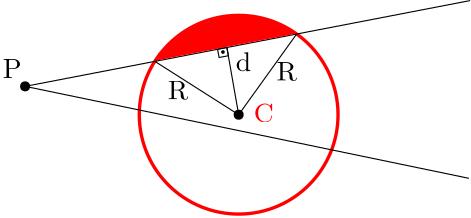 <?xml version="1.0"?>
<!DOCTYPE ipe SYSTEM "ipe.dtd">
<ipe version="70206" creator="Ipe 7.2.7">
<info created="D:20171012012053" modified="D:20171012111524"/>
<ipestyle name="basic">
<symbol name="arrow/arc(spx)">
<path stroke="sym-stroke" fill="sym-stroke" pen="sym-pen">
0 0 m
-1 0.333 l
-1 -0.333 l
h
</path>
</symbol>
<symbol name="arrow/farc(spx)">
<path stroke="sym-stroke" fill="white" pen="sym-pen">
0 0 m
-1 0.333 l
-1 -0.333 l
h
</path>
</symbol>
<symbol name="arrow/ptarc(spx)">
<path stroke="sym-stroke" fill="sym-stroke" pen="sym-pen">
0 0 m
-1 0.333 l
-0.8 0 l
-1 -0.333 l
h
</path>
</symbol>
<symbol name="arrow/fptarc(spx)">
<path stroke="sym-stroke" fill="white" pen="sym-pen">
0 0 m
-1 0.333 l
-0.8 0 l
-1 -0.333 l
h
</path>
</symbol>
<symbol name="mark/circle(sx)" transformations="translations">
<path fill="sym-stroke">
0.6 0 0 0.6 0 0 e
0.4 0 0 0.4 0 0 e
</path>
</symbol>
<symbol name="mark/disk(sx)" transformations="translations">
<path fill="sym-stroke">
0.6 0 0 0.6 0 0 e
</path>
</symbol>
<symbol name="mark/fdisk(sfx)" transformations="translations">
<group>
<path fill="sym-fill">
0.5 0 0 0.5 0 0 e
</path>
<path fill="sym-stroke" fillrule="eofill">
0.6 0 0 0.6 0 0 e
0.4 0 0 0.4 0 0 e
</path>
</group>
</symbol>
<symbol name="mark/box(sx)" transformations="translations">
<path fill="sym-stroke" fillrule="eofill">
-0.6 -0.6 m
0.6 -0.6 l
0.6 0.6 l
-0.6 0.6 l
h
-0.4 -0.4 m
0.4 -0.4 l
0.4 0.4 l
-0.4 0.4 l
h
</path>
</symbol>
<symbol name="mark/square(sx)" transformations="translations">
<path fill="sym-stroke">
-0.6 -0.6 m
0.6 -0.6 l
0.6 0.6 l
-0.6 0.6 l
h
</path>
</symbol>
<symbol name="mark/fsquare(sfx)" transformations="translations">
<group>
<path fill="sym-fill">
-0.5 -0.5 m
0.5 -0.5 l
0.5 0.5 l
-0.5 0.5 l
h
</path>
<path fill="sym-stroke" fillrule="eofill">
-0.6 -0.6 m
0.6 -0.6 l
0.6 0.6 l
-0.6 0.6 l
h
-0.4 -0.4 m
0.4 -0.4 l
0.4 0.4 l
-0.4 0.4 l
h
</path>
</group>
</symbol>
<symbol name="mark/cross(sx)" transformations="translations">
<group>
<path fill="sym-stroke">
-0.43 -0.57 m
0.57 0.43 l
0.43 0.57 l
-0.57 -0.43 l
h
</path>
<path fill="sym-stroke">
-0.43 0.57 m
0.57 -0.43 l
0.43 -0.57 l
-0.57 0.43 l
h
</path>
</group>
</symbol>
<symbol name="arrow/fnormal(spx)">
<path stroke="sym-stroke" fill="white" pen="sym-pen">
0 0 m
-1 0.333 l
-1 -0.333 l
h
</path>
</symbol>
<symbol name="arrow/pointed(spx)">
<path stroke="sym-stroke" fill="sym-stroke" pen="sym-pen">
0 0 m
-1 0.333 l
-0.8 0 l
-1 -0.333 l
h
</path>
</symbol>
<symbol name="arrow/fpointed(spx)">
<path stroke="sym-stroke" fill="white" pen="sym-pen">
0 0 m
-1 0.333 l
-0.8 0 l
-1 -0.333 l
h
</path>
</symbol>
<symbol name="arrow/linear(spx)">
<path stroke="sym-stroke" pen="sym-pen">
-1 0.333 m
0 0 l
-1 -0.333 l
</path>
</symbol>
<symbol name="arrow/fdouble(spx)">
<path stroke="sym-stroke" fill="white" pen="sym-pen">
0 0 m
-1 0.333 l
-1 -0.333 l
h
-1 0 m
-2 0.333 l
-2 -0.333 l
h
</path>
</symbol>
<symbol name="arrow/double(spx)">
<path stroke="sym-stroke" fill="sym-stroke" pen="sym-pen">
0 0 m
-1 0.333 l
-1 -0.333 l
h
-1 0 m
-2 0.333 l
-2 -0.333 l
h
</path>
</symbol>
<pen name="heavier" value="0.8"/>
<pen name="fat" value="1.2"/>
<pen name="ultrafat" value="2"/>
<symbolsize name="large" value="5"/>
<symbolsize name="small" value="2"/>
<symbolsize name="tiny" value="1.1"/>
<arrowsize name="large" value="10"/>
<arrowsize name="small" value="5"/>
<arrowsize name="tiny" value="3"/>
<color name="red" value="1 0 0"/>
<color name="green" value="0 1 0"/>
<color name="blue" value="0 0 1"/>
<color name="yellow" value="1 1 0"/>
<color name="orange" value="1 0.647 0"/>
<color name="gold" value="1 0.843 0"/>
<color name="purple" value="0.627 0.125 0.941"/>
<color name="gray" value="0.745"/>
<color name="brown" value="0.647 0.165 0.165"/>
<color name="navy" value="0 0 0.502"/>
<color name="pink" value="1 0.753 0.796"/>
<color name="seagreen" value="0.18 0.545 0.341"/>
<color name="turquoise" value="0.251 0.878 0.816"/>
<color name="violet" value="0.933 0.51 0.933"/>
<color name="darkblue" value="0 0 0.545"/>
<color name="darkcyan" value="0 0.545 0.545"/>
<color name="darkgray" value="0.663"/>
<color name="darkgreen" value="0 0.392 0"/>
<color name="darkmagenta" value="0.545 0 0.545"/>
<color name="darkorange" value="1 0.549 0"/>
<color name="darkred" value="0.545 0 0"/>
<color name="lightblue" value="0.678 0.847 0.902"/>
<color name="lightcyan" value="0.878 1 1"/>
<color name="lightgray" value="0.827"/>
<color name="lightgreen" value="0.565 0.933 0.565"/>
<color name="lightyellow" value="1 1 0.878"/>
<dashstyle name="dashed" value="[4] 0"/>
<dashstyle name="dotted" value="[1 3] 0"/>
<dashstyle name="dash dotted" value="[4 2 1 2] 0"/>
<dashstyle name="dash dot dotted" value="[4 2 1 2 1 2] 0"/>
<textsize name="large" value="\large"/>
<textsize name="Large" value="\Large"/>
<textsize name="LARGE" value="\LARGE"/>
<textsize name="huge" value="\huge"/>
<textsize name="Huge" value="\Huge"/>
<textsize name="small" value="\small"/>
<textsize name="footnote" value="\footnotesize"/>
<textsize name="tiny" value="\tiny"/>
<textstyle name="center" begin="\begin{center}" end="\end{center}"/>
<textstyle name="itemize" begin="\begin{itemize}" end="\end{itemize}"/>
<textstyle name="item" begin="\begin{itemize}\item{}" end="\end{itemize}"/>
<gridsize name="4 pts" value="4"/>
<gridsize name="8 pts (~3 mm)" value="8"/>
<gridsize name="16 pts (~6 mm)" value="16"/>
<gridsize name="32 pts (~12 mm)" value="32"/>
<gridsize name="10 pts (~3.5 mm)" value="10"/>
<gridsize name="20 pts (~7 mm)" value="20"/>
<gridsize name="14 pts (~5 mm)" value="14"/>
<gridsize name="28 pts (~10 mm)" value="28"/>
<gridsize name="56 pts (~20 mm)" value="56"/>
<anglesize name="90 deg" value="90"/>
<anglesize name="60 deg" value="60"/>
<anglesize name="45 deg" value="45"/>
<anglesize name="30 deg" value="30"/>
<anglesize name="22.5 deg" value="22.5"/>
<opacity name="10%" value="0.1"/>
<opacity name="30%" value="0.3"/>
<opacity name="50%" value="0.5"/>
<opacity name="75%" value="0.75"/>
<tiling name="falling" angle="-60" step="4" width="1"/>
<tiling name="rising" angle="30" step="4" width="1"/>
</ipestyle>
<page>
<layer name="alpha"/>
<view layers="alpha" active="alpha"/>
<path layer="alpha" matrix="0.00841328 -0.999965 0.999965 0.00841328 -557.877 833.231" stroke="red" pen="fat">
35.7771 0 0 35.7771 208 752 e
</path>
<use matrix="0.826027 -0.56363 0.56363 0.826027 -425.516 184.668" name="mark/disk(sx)" pos="261.378 719.367" size="normal"/>
<text matrix="1 0 0 1 -29.8216 -45.9569" transformations="translations" pos="140.752 690.751" stroke="black" type="label" width="6.78" height="6.808" depth="0" valign="baseline">P</text>
<text matrix="0.826027 -0.56363 0.56363 0.826027 -425.516 184.668" transformations="translations" pos="267.41 720.141" stroke="red" type="label" width="7.195" height="6.808" depth="0" valign="baseline">C</text>
<path matrix="-0.00692321 -0.999976 0.999976 -0.00692321 -518.361 1030.19" stroke="black" fill="black">
384 640 m
416 800 l
416 800 l
</path>
<path matrix="-0.00692321 -0.999976 0.999976 -0.00692321 -518.361 1030.19" stroke="black" fill="black">
384 640 m
352 800 l
</path>
<use matrix="1 0 0 1 -73.156 -42.6952" name="mark/disk(sx)" pos="192.121 684.463" size="normal" stroke="black"/>
<path stroke="black">
195.847 631.565 m
216.726 660.618 l
216.726 660.618 l
</path>
<path stroke="black">
195.847 631.565 m
165.662 650.772 l
</path>
<path stroke="red" pen="0.8" cap="1" join="1">
168.482 653.551 m
168.482 653.551 l
</path>
<path stroke="red" cap="1" join="1">
168.686 653.449 m
168.686 653.398 l
168.686 653.5 l
168.788 653.653 l
168.839 653.704 l
168.94 653.754 l
168.991 653.754 l
169.042 653.805 l
168.94 653.805 l
168.839 653.704 l
168.432 653.449 l
167.821 652.991 l
167.516 652.686 l
167.465 652.686 l
167.465 652.635 l
167.414 652.635 l
167.414 652.533 l
167.312 652.533 l
167.312 652.483 l
167.465 652.483 l
167.923 652.686 l
168.228 652.788 l
168.686 653.042 l
169.195 653.398 l
170.416 654.416 l
171.128 654.874 l
171.891 655.433 l
172.705 655.891 l
173.519 656.4 l
174.333 656.807 l
175.045 657.214 l
175.757 657.468 l
176.368 657.722 l
177.232 658.129 l
177.385 658.231 l
177.538 658.231 l
177.182 658.129 l
175.401 657.315 l
174.333 656.756 l
171.942 655.281 l
170.975 654.772 l
170.314 654.517 l
169.652 654.161 l
169.602 654.161 l
169.856 654.365 l
170.67 654.924 l
173.366 656.959 l
174.689 658.028 l
175.554 658.689 l
176.011 658.943 l
176.113 659.045 l
176.011 659.045 l
175.655 658.842 l
174.943 658.333 l
174.129 657.875 l
173.417 657.417 l
172.908 657.163 l
172.603 656.959 l
172.501 656.959 l
173.061 657.468 l
174.333 658.384 l
175.859 659.299 l
177.08 659.961 l
177.741 660.164 l
178.097 660.317 l
178.148 660.317 l
178.097 660.215 l
177.487 659.757 l
175.503 658.486 l
174.485 657.672 l
173.62 657.214 l
173.214 656.858 l
172.959 656.705 l
174.791 658.384 l
177.639 660.571 l
178.555 661.233 l
178.962 661.589 l
179.216 661.64 l
179.115 661.64 l
178.708 661.283 l
177.334 660.266 l
176.215 659.503 l
175.859 659.299 l
175.706 659.249 l
175.757 659.249 l
176.825 659.808 l
177.741 660.215 l
178.759 660.622 l
178.911 660.622 l
178.809 660.47 l
178.352 660.012 l
177.741 659.452 l
176.927 658.638 l
176.062 657.468 l
175.757 657.163 l
175.757 657.112 l
175.808 657.112 l
176.215 657.315 l
177.232 657.875 l
178.606 658.74 l
178.962 658.994 l
179.623 659.605 l
180.03 659.91 l
180.132 660.012 l
179.979 659.961 l
179.369 659.452 l
176.622 657.01 l
176.011 656.552 l
175.655 656.196 l
175.503 656.145 l
175.706 656.349 l
176.622 657.061 l
177.843 658.18 l
179.267 659.249 l
180.437 660.164 l
181.302 660.775 l
181.658 660.978 l
181.709 660.978 l
181.455 660.775 l
180.743 660.317 l
180.03 659.757 l
179.216 659.299 l
178.606 658.892 l
178.25 658.587 l
177.995 658.486 l
177.945 658.486 l
178.046 658.638 l
178.504 659.147 l
179.573 660.012 l
179.878 660.368 l
180.183 660.571 l
</path>
<path stroke="red" fill="black" cap="1" join="1">
185.525 658.638 m
185.626 658.74 l
185.779 658.994 l
186.339 659.554 l
187.051 660.215 l
188.068 660.978 l
189.035 661.589 l
190.001 662.097 l
192.24 663.115 l
192.341 663.115 l
191.934 663.115 l
191.375 662.962 l
190.51 662.657 l
188.373 661.538 l
187.559 661.182 l
186.898 660.775 l
186.44 660.52 l
186.084 660.368 l
185.932 660.266 l
186.491 660.775 l
186.949 661.131 l
187.203 661.385 l
187.407 661.487 l
187.356 661.487 l
187.102 661.283 l
185.83 660.419 l
185.118 660.063 l
184.304 659.554 l
184.151 659.554 l
184.151 659.706 l
184.711 660.622 l
185.626 661.792 l
187.051 663.318 l
187.509 663.929 l
187.407 663.827 l
187 663.522 l
186.644 663.318 l
186.186 663.013 l
185.779 662.81 l
</path>
<path stroke="red" fill="black" pen="ultrafat" cap="1" join="1">
177.792 659.096 m
177.792 659.045 l
178.504 659.045 l
180.336 659.198 l
181.099 659.198 l
181.862 659.299 l
182.574 659.503 l
183.286 659.605 l
183.897 659.757 l
184.405 660.012 l
184.914 660.215 l
185.423 660.368 l
185.677 660.52 l
186.033 660.673 l
186.033 660.826 l
185.982 660.927 l
185.779 661.029 l
184.914 661.029 l
184.456 660.927 l
183.948 660.622 l
183.337 660.317 l
182.32 659.91 l
181.506 659.503 l
181.353 659.452 l
181.251 659.452 l
181.15 659.401 l
182.167 660.317 l
182.879 660.775 l
183.388 661.233 l
184.354 661.894 l
184.354 661.945 l
184.253 661.945 l
183.032 661.589 l
181.404 660.927 l
180.488 660.52 l
179.623 660.012 l
179.064 659.757 l
178.555 659.401 l
178.097 659.147 l
177.538 658.791 l
177.589 658.791 l
177.792 658.994 l
178.962 659.859 l
179.979 660.52 l
182.37 661.64 l
183.439 662.047 l
185.881 662.81 l
186.186 662.911 l
186.237 662.962 l
186.339 662.962 l
185.321 662.962 l
184.761 662.81 l
184.151 662.708 l
183.591 662.555 l
182.93 662.301 l
182.269 661.996 l
181.099 661.538 l
180.59 661.385 l
178.809 660.571 l
178.504 660.419 l
178.199 660.113 l
176.317 658.892 l
175.655 658.282 l
175.198 657.773 l
175.096 657.773 l
175.198 658.028 l
175.452 658.435 l
175.961 659.147 l
176.978 660.368 l
178.453 661.64 l
178.86 661.894 l
179.166 662.148 l
179.216 662.148 l
179.318 662.25 l
179.369 662.25 l
179.369 662.301 l
179.42 662.301 l
179.573 662.403 l
179.674 662.403 l
180.03 662.555 l
180.437 662.555 l
180.641 662.657 l
180.793 662.657 l
180.844 662.708 l
180.946 662.708 l
180.946 662.759 l
181.2 662.759 l
181.2 662.81 l
181.251 662.861 l
181.404 662.861 l
181.455 662.962 l
181.658 663.064 l
181.709 663.115 l
181.811 663.115 l
181.862 663.166 l
181.913 663.166 l
182.014 663.217 l
182.116 663.217 l
182.167 663.267 l
182.37 663.267 l
182.421 663.318 l
182.472 663.318 l
182.167 663.318 l
181.913 663.267 l
181.251 663.013 l
180.59 662.657 l
179.929 662.25 l
179.471 662.047 l
179.369 661.945 l
178.708 661.538 l
178.606 661.436 l
178.453 661.385 l
178.402 661.334 l
178.046 661.131 l
177.995 661.029 l
177.639 660.826 l
177.487 660.775 l
177.182 660.571 l
177.08 660.571 l
176.876 660.47 l
176.673 660.419 l
176.622 660.317 l
176.469 660.266 l
176.266 660.113 l
176.113 659.961 l
175.91 659.91 l
175.808 659.808 l
175.655 659.757 l
175.503 659.656 l
175.299 659.452 l
175.147 659.35 l
175.045 659.249 l
174.943 659.198 l
174.791 659.045 l
174.689 658.994 l
174.638 658.892 l
174.485 658.74 l
174.231 658.587 l
174.231 658.536 l
174.18 658.536 l
174.18 658.435 l
174.129 658.435 l
174.078 658.384 l
174.027 658.282 l
174.027 658.231 l
173.926 658.18 l
173.875 658.079 l
173.773 658.028 l
173.722 657.926 l
173.57 657.773 l
173.519 657.672 l
173.468 657.672 l
173.366 657.57 l
173.315 657.468 l
173.264 657.468 l
173.01 657.214 l
172.908 657.163 l
172.857 657.061 l
172.654 656.959 l
172.603 656.908 l
172.501 656.908 l
172.45 656.807 l
172.4 656.807 l
172.4 656.756 l
172.349 656.705 l
172.298 656.705 l
172.298 656.654 l
172.247 656.603 l
172.247 656.552 l
172.196 656.552 l
171.636 656.196 l
171.433 655.993 l
171.382 655.84 l
171.128 655.535 l
171.077 655.535 l
170.721 655.179 l
170.619 655.179 l
170.568 655.077 l
170.517 655.077 l
170.416 654.975 l
170.314 654.924 l
169.907 654.568 l
169.754 654.517 l
169.093 653.856 l
169.042 653.754 l
168.94 653.754 l
168.839 653.602 l
168.839 653.551 l
168.788 653.5 l
168.686 653.5 l
168.686 653.398 l
168.635 653.398 l
168.584 653.347 l
168.533 653.347 l
168.482 653.246 l
168.432 653.246 l
168.33 653.195 l
168.279 653.144 l
168.177 653.144 l
168.126 653.093 l
168.025 653.093 l
168.025 653.042 l
167.974 653.042 l
167.974 652.991 l
167.872 652.991 l
167.872 652.89 l
167.821 652.89 l
167.923 652.89 l
168.635 653.093 l
168.889 653.144 l
169.042 653.144 l
169.296 653.246 l
169.347 653.297 l
169.551 653.347 l
169.602 653.398 l
169.703 653.398 l
169.856 653.5 l
169.958 653.5 l
170.059 653.551 l
170.212 653.551 l
170.873 653.754 l
170.975 653.856 l
171.382 654.009 l
171.84 654.212 l
172.094 654.365 l
172.349 654.467 l
172.756 654.772 l
173.01 654.924 l
173.417 655.281 l
173.671 655.433 l
173.926 655.535 l
174.384 655.789 l
174.638 655.891 l
175.503 656.196 l
175.604 656.196 l
175.757 656.247 l
175.859 656.349 l
176.113 656.502 l
176.113 656.552 l
176.164 656.552 l
176.113 656.502 l
175.808 656.349 l
175.045 655.789 l
174.841 655.688 l
174.434 655.281 l
174.282 655.179 l
174.027 654.924 l
173.875 654.924 l
173.62 654.772 l
173.417 654.772 l
173.417 654.924 l
173.468 655.179 l
173.671 655.637 l
173.926 656.095 l
174.231 656.502 l
174.791 657.468 l
174.943 657.621 l
174.994 657.621 l
174.892 657.366 l
174.587 656.959 l
174.384 656.807 l
174.231 656.552 l
174.18 656.349 l
174.078 656.247 l
174.078 656.196 l
174.027 656.145 l
173.977 656.145 l
174.333 656.502 l
174.841 656.908 l
175.401 657.315 l
176.062 657.621 l
176.724 657.977 l
177.589 658.282 l
179.216 658.486 l
180.437 658.74 l
181.048 658.74 l
181.048 658.689 l
180.946 658.536 l
180.539 658.129 l
180.03 657.672 l
179.471 657.214 l
178.962 656.756 l
178.199 656.247 l
178.046 656.095 l
177.995 656.095 l
178.25 656.349 l
179.573 657.366 l
181.811 658.282 l
182.116 658.384 l
182.218 658.384 l
182.167 658.384 l
181.913 658.18 l
178.606 657.01 l
176.368 656.145 l
175.808 655.942 l
175.147 655.789 l
175.147 655.891 l
176.011 656.705 l
176.673 657.061 l
178.046 657.621 l
178.453 657.722 l
178.555 657.722 l
177.894 657.315 l
177.182 657.112 l
176.418 656.756 l
175.198 656.451 l
175.604 656.552 l
176.571 657.01 l
178.148 657.672 l
180.03 658.282 l
181.913 659.045 l
183.642 659.706 l
185.067 660.113 l
185.881 660.317 l
186.44 660.368 l
186.847 660.368 l
186.847 660.317 l
186.695 660.113 l
186.186 659.656 l
184.405 658.536 l
182.523 657.519 l
181.964 657.265 l
180.946 656.959 l
180.03 656.502 l
179.979 656.451 l
179.929 656.451 l
180.03 656.451 l
181.048 656.908 l
182.065 657.315 l
183.541 657.824 l
185.372 658.384 l
187.051 658.74 l
188.831 658.994 l
190.307 659.249 l
192.138 659.656 l
192.647 659.808 l
193.003 659.859 l
193.155 659.91 l
193.359 659.91 l
193.359 659.961 l
193.257 659.91 l
192.799 659.808 l
192.087 659.554 l
189.95 658.994 l
187.916 658.18 l
186.898 657.875 l
186.186 657.621 l
185.728 657.519 l
185.219 657.366 l
185.118 657.366 l
185.118 657.417 l
185.27 657.519 l
185.83 657.824 l
186.644 658.079 l
187.763 658.486 l
189.289 658.791 l
190.815 659.045 l
192.443 659.299 l
194.987 659.605 l
195.801 659.757 l
197.022 659.757 l
197.479 659.808 l
197.836 659.808 l
197.988 659.859 l
198.192 659.859 l
199.057 660.164 l
199.667 660.419 l
200.481 660.673 l
201.956 661.029 l
203.177 661.233 l
204.245 661.487 l
205.11 661.64 l
205.416 661.741 l
205.873 661.741 l
206.077 661.792 l
206.586 661.792 l
206.84 661.843 l
207.145 661.843 l
207.298 661.894 l
208.366 661.894 l
208.366 661.996 l
208.671 661.996 l
208.773 662.047 l
208.926 662.047 l
209.027 662.148 l
209.18 662.148 l
209.18 662.199 l
209.231 662.199 l
209.282 662.301 l
209.485 662.403 l
209.587 662.555 l
209.638 662.555 l
209.689 662.606 l
209.689 662.657 l
209.74 662.657 l
209.74 662.911 l
209.689 662.962 l
209.689 663.013 l
209.638 663.064 l
209.485 663.064 l
209.333 663.166 l
208.977 663.217 l
208.875 663.267 l
208.01 663.267 l
207.908 663.318 l
207.603 663.318 l
207.298 663.42 l
206.993 663.42 l
206.84 663.471 l
206.433 663.471 l
206.179 663.573 l
205.924 663.573 l
205.772 663.674 l
205.212 663.674 l
205.721 663.827 l
206.026 663.827 l
206.331 663.878 l
206.738 663.878 l
206.942 663.98 l
207.145 663.98 l
207.247 664.031 l
208.264 664.031 l
208.264 664.081 l
208.315 664.132 l
208.366 664.183 l
208.417 664.183 l
208.417 664.387 l
208.366 664.387 l
208.366 664.438 l
208.315 664.488 l
208.213 664.488 l
208.213 664.539 l
208.163 664.59 l
208.163 664.641 l
208.061 664.641 l
208.01 664.692 l
207.857 664.692 l
207.857 664.743 l
207.501 664.743 l
207.45 664.794 l
207.247 664.794 l
207.196 664.845 l
206.84 664.845 l
206.687 664.895 l
206.636 664.946 l
206.433 664.946 l
206.331 664.997 l
205.11 664.997 l
205.11 665.048 l
205.059 665.048 l
204.958 665.099 l
204.347 665.099 l
203.838 665.201 l
203.381 665.201 l
203.177 665.251 l
203.025 665.251 l
202.821 665.302 l
202.719 665.353 l
202.363 665.353 l
202.312 665.404 l
202.211 665.404 l
202.109 665.455 l
202.007 665.455 l
201.854 665.506 l
201.651 665.506 l
201.6 665.557 l
201.448 665.557 l
201.448 665.608 l
200.99 665.608 l
200.837 665.658 l
200.684 665.658 l
200.43 665.709 l
200.074 665.709 l
199.565 665.811 l
199.158 665.811 l
199.057 665.862 l
198.904 665.862 l
198.853 665.913 l
198.548 665.913 l
198.446 665.964 l
197.327 665.964 l
197.276 665.913 l
197.174 665.913 l
196.208 666.065 l
196.004 666.065 l
195.597 666.167 l
195.445 666.167 l
195.343 666.218 l
195.038 666.218 l
194.987 666.269 l
194.173 666.269 l
194.122 666.218 l
193.969 666.218 l
193.868 666.167 l
193.766 666.167 l
193.613 666.116 l
193.461 666.116 l
193.257 666.015 l
193.104 666.015 l
192.952 665.913 l
192.698 665.811 l
191.222 665.811 l
191.019 665.913 l
190.256 665.913 l
190.205 665.862 l
190.052 665.862 l
189.9 665.76 l
189.645 665.658 l
189.543 665.557 l
189.136 665.353 l
188.933 665.353 l
188.831 665.302 l
188.679 665.302 l
188.526 665.251 l
188.17 665.251 l
188.068 665.201 l
187.916 665.201 l
187.865 665.15 l
187.661 665.15 l
187.509 665.048 l
187.305 665.048 l
187.203 664.946 l
187.152 664.946 l
186.949 664.845 l
186.898 664.845 l
186.695 664.743 l
186.491 664.692 l
186.237 664.539 l
186.135 664.539 l
185.728 664.336 l
185.626 664.336 l
185.423 664.234 l
185.372 664.234 l
185.27 664.183 l
185.168 664.183 l
185.016 664.081 l
184.863 664.081 l
184.761 663.98 l
184.66 663.929 l
184.354 663.929 l
184.253 663.878 l
184.151 663.878 l
184.1 663.827 l
183.541 663.827 l
183.49 663.776 l
183.388 663.776 l
183.337 663.725 l
183.083 663.725 l
182.981 663.674 l
182.981 663.573 l
183.439 663.318 l
184.049 663.115 l
184.711 662.861 l
185.932 662.454 l
186.593 662.352 l
188.373 662.199 l
190.154 662.199 l
190.052 662.097 l
189.747 661.945 l
189.34 661.69 l
188.831 661.436 l
188.323 661.283 l
187.916 661.233 l
187.509 661.233 l
187.203 661.283 l
186.949 661.436 l
186.847 661.538 l
186.745 661.69 l
186.745 662.047 l
186.796 662.25 l
186.898 662.504 l
187 662.606 l
187.102 662.759 l
187.356 662.911 l
187.814 662.911 l
187.865 662.861 l
187.916 662.861 l
187.966 662.657 l
187.966 662.352 l
187.916 662.097 l
187.712 661.894 l
187.509 661.741 l
187.152 661.589 l
187 661.589 l
186.898 661.64 l
186.796 661.792 l
186.796 662.606 l
187.203 663.929 l
187.509 664.539 l
188.119 665.455 l
188.323 665.658 l
188.475 665.76 l
188.78 665.862 l
188.882 665.862 l
188.984 665.811 l
189.136 665.557 l
189.34 665.099 l
189.442 664.794 l
189.493 664.438 l
189.493 663.624 l
189.391 663.064 l
189.238 662.657 l
189.086 662.148 l
188.831 661.741 l
188.475 661.436 l
188.017 660.927 l
187.865 660.724 l
187.712 660.622 l
187.61 660.52 l
187.356 660.52 l
187.305 660.724 l
187.305 661.589 l
187.356 662.199 l
187.509 662.759 l
187.865 663.725 l
188.017 664.031 l
188.272 664.285 l
188.526 664.438 l
188.984 664.641 l
189.187 664.641 l
189.289 664.488 l
189.34 664.285 l
189.34 662.962 l
188.933 661.792 l
188.628 661.233 l
188.323 660.775 l
188.068 660.52 l
187.61 660.215 l
187.254 660.113 l
187.254 660.673 l
187.458 661.283 l
187.865 661.945 l
188.323 662.81 l
188.882 663.522 l
189.34 664.031 l
189.849 664.488 l
190.408 664.794 l
190.866 665.099 l
191.324 665.201 l
191.629 665.302 l
192.138 665.302 l
192.24 665.251 l
192.291 664.997 l
192.291 664.336 l
192.189 663.929 l
191.934 663.42 l
191.171 662.403 l
190.764 661.894 l
190.357 661.436 l
189.594 660.775 l
188.882 660.47 l
188.78 660.47 l
188.729 660.52 l
188.729 660.826 l
188.78 661.08 l
188.933 661.385 l
189.187 661.792 l
189.493 662.097 l
190.561 662.759 l
191.12 662.962 l
192.392 663.522 l
192.901 663.674 l
194.071 663.929 l
194.173 663.929 l
194.224 663.98 l
194.224 663.878 l
193.969 663.674 l
193.511 663.369 l
192.901 663.013 l
192.291 662.759 l
191.07 662.504 l
190.052 662.504 l
190.052 662.657 l
190.154 662.81 l
190.815 663.166 l
191.985 663.725 l
192.647 663.98 l
193.257 664.132 l
193.918 664.336 l
194.58 664.438 l
195.852 664.539 l
196.615 664.539 l
196.767 664.59 l
196.92 664.59 l
196.869 664.59 l
196.564 664.438 l
195.953 664.438 l
194.427 664.336 l
193.104 664.336 l
192.901 664.285 l
193.918 664.285 l
194.427 664.336 l
194.936 664.336 l
196.564 664.539 l
202.668 664.539 l
202.974 664.488 l
203.482 664.336 l
204.296 664.234 l
204.5 664.234 l
204.652 664.183 l
204.805 664.183 l
204.958 664.132 l
205.009 664.081 l
205.11 664.081 l
205.161 664.031 l
205.212 664.031 l
205.212 663.98 l
205.059 663.878 l
204.754 663.776 l
204.245 663.674 l
203.126 663.369 l
202.567 663.267 l
202.058 663.115 l
201.549 663.064 l
201.041 662.962 l
199.26 662.708 l
198.904 662.606 l
198.548 662.454 l
198.09 662.352 l
197.683 662.301 l
197.225 662.199 l
196.716 662.047 l
196.157 661.945 l
195.597 661.741 l
193.613 661.334 l
193.257 661.233 l
192.901 661.182 l
192.494 661.029 l
192.138 660.978 l
191.833 660.877 l
191.629 660.877 l
191.07 660.724 l
190.663 660.724 l
190.612 660.673 l
190.51 660.673 l
190.917 660.978 l
191.375 661.182 l
191.884 661.385 l
193.155 661.792 l
193.817 661.945 l
194.834 662.403 l
195.292 662.504 l
196.462 662.861 l
196.767 662.911 l
197.479 663.115 l
198.09 663.217 l
198.802 663.42 l
199.107 663.42 l
199.26 663.471 l
199.667 663.471 l
199.82 663.522 l
200.023 663.522 l
199.921 663.42 l
199.667 663.267 l
199.209 662.911 l
198.65 662.555 l
197.988 662.199 l
196.157 661.029 l
195.546 660.724 l
195.038 660.419 l
194.58 660.215 l
194.275 660.113 l
194.02 659.961 l
193.918 659.91 l
193.868 659.91 l
194.173 659.91 l
194.885 660.164 l
195.394 660.47 l
196.055 660.724 l
197.734 661.182 l
198.192 661.334 l
198.7 661.436 l
199.158 661.589 l
199.972 661.69 l
200.277 661.792 l
200.583 661.843 l
200.837 661.945 l
201.397 662.047 l
201.702 662.148 l
201.905 662.25 l
202.567 662.454 l
203.533 662.81 l
204.144 662.962 l
204.602 662.962 l
204.703 663.013 l
204.347 662.861 l
204.042 662.81 l
203.025 662.25 l
201.753 661.843 l
200.481 661.538 l
199.87 661.334 l
198.293 661.029 l
198.141 661.029 l
198.039 660.978 l
197.886 660.978 l
198.243 660.978 l
198.955 661.08 l
201.549 661.283 l
202.312 661.334 l
202.974 661.334 l
203.686 661.385 l
204.296 661.487 l
204.856 661.538 l
205.314 661.64 l
205.924 661.894 l
206.382 661.894 l
206.687 661.945 l
208.468 661.945 l
208.671 661.996 l
209.231 661.996 l
209.333 662.047 l
209.791 662.047 l
209.892 662.097 l
210.757 662.097 l
211.062 662.199 l
211.266 662.199 l
211.368 662.25 l
211.469 662.25 l
211.469 662.301 l
211.52 662.301 l
211.52 662.352 l
211.469 662.352 l
211.418 662.403 l
211.317 662.403 l
211.266 662.454 l
211.215 662.454 l
211.215 662.504 l
211.164 662.504 l
211.011 662.657 l
210.961 662.657 l
210.91 662.708 l
210.91 662.759 l
210.808 662.759 l
210.808 662.81 l
210.655 662.81 l
210.604 662.861 l
210.808 662.81 l
210.961 662.708 l
211.418 662.504 l
211.673 662.454 l
211.825 662.352 l
211.978 662.301 l
212.334 662.25 l
212.385 662.148 l
212.487 662.148 l
212.538 662.097 l
212.639 662.097 l
212.69 662.047 l
212.843 662.047 l
212.894 661.996 l
213.097 661.996 l
213.148 661.945 l
213.199 661.945 l
213.199 661.894 l
213.352 661.894 l
213.352 661.843 l
213.504 661.843 l
213.555 661.792 l
213.606 661.792 l
213.606 661.741 l
213.708 661.741 l
213.759 661.69 l
213.911 661.69 l
213.911 661.64 l
214.064 661.64 l
212.843 661.64 l
212.792 661.589 l
212.538 661.589 l
212.538 661.538 l
212.334 661.538 l
212.283 661.487 l
212.182 661.487 l
212.08 661.436 l
211.673 661.436 l
211.673 661.385 l
211.469 661.385 l
211.469 661.334 l
211.317 661.334 l
211.266 661.283 l
211.113 661.283 l
211.062 661.233 l
210.91 661.233 l
210.859 661.182 l
210.655 661.131 l
210.554 661.08 l
210.35 661.08 l
210.248 661.029 l
210.045 660.978 l
209.791 660.978 l
209.74 660.927 l
209.587 660.927 l
209.536 660.877 l
209.384 660.877 l
209.282 660.826 l
209.129 660.826 l
209.078 660.775 l
208.773 660.775 l
208.671 660.724 l
208.519 660.724 l
208.264 660.622 l
207.501 660.622 l
207.45 660.571 l
207.349 660.571 l
207.298 660.52 l
207.247 660.52 l
207.247 660.47 l
207.196 660.47 l
207.145 660.419 l
206.84 660.419 l
206.738 660.368 l
206.535 660.368 l
206.484 660.317 l
206.026 660.317 l
205.975 660.266 l
205.873 660.266 l
205.873 660.215 l
205.721 660.215 l
205.67 660.164 l
205.466 660.164 l
205.365 660.113 l
205.059 660.113 l
205.059 660.063 l
204.754 660.063 l
204.754 660.012 l
204.703 660.012 l
204.652 659.961 l
204.551 659.961 l
204.449 659.91 l
204.398 659.91 l
204.347 659.859 l
204.245 659.859 l
204.042 659.757 l
203.686 659.757 l
203.686 659.706 l
203.432 659.706 l
</path>
<path stroke="red" fill="black" pen="ultrafat" cap="1" join="1">
204.042 660.063 m
202.872 659.859 l
201.244 659.401 l
200.939 659.35 l
200.684 659.249 l
200.227 659.249 l
200.176 659.198 l
200.074 659.198 l
200.074 659.147 l
199.311 659.147 l
199.057 659.045 l
199.006 658.994 l
197.429 658.994 l
</path>
<path stroke="red" pen="ultrafat" cap="1" join="1">
193.308 658.994 m
192.545 658.74 l
191.985 658.638 l
191.426 658.435 l
190.459 658.231 l
190.357 658.231 l
190.256 658.18 l
190.103 658.18 l
190.001 658.129 l
189.696 658.129 l
189.543 658.028 l
189.442 658.028 l
189.238 657.977 l
188.933 657.824 l
188.475 657.672 l
188.272 657.672 l
187.814 657.519 l
187.763 657.468 l
187.661 657.468 l
187.458 657.366 l
187.356 657.366 l
187.254 657.265 l
187.203 657.265 l
187.152 657.214 l
187.102 657.214 l
190.307 657.214 l
190.663 657.265 l
191.273 657.265 l
191.426 657.315 l
191.884 657.315 l
191.934 657.366 l
192.036 657.366 l
192.24 657.417 l
192.341 657.468 l
192.443 657.468 l
192.596 657.519 l
192.748 657.621 l
192.85 657.621 l
193.206 657.824 l
193.308 657.926 l
193.868 658.18 l
193.969 658.18 l
194.071 658.231 l
194.173 658.231 l
194.173 658.282 l
194.631 658.282 l
194.631 658.333 l
194.732 658.333 l
194.783 658.384 l
194.936 658.384 l
194.987 658.435 l
195.597 658.435 l
</path>
<path stroke="red" pen="ultrafat" cap="1" join="1">
172.45 654.721 m
172.349 654.67 l
172.196 654.67 l
172.043 654.568 l
171.891 654.568 l
171.738 654.517 l
171.636 654.517 l
171.28 654.365 l
171.026 654.365 l
170.924 654.314 l
170.873 654.314 l
170.823 654.263 l
170.721 654.263 l
170.619 654.161 l
170.517 654.161 l
170.466 654.111 l
170.365 654.111 l
170.365 654.009 l
170.314 654.009 l
170.212 653.856 l
170.161 653.856 l
170.161 653.754 l
170.059 653.754 l
170.059 653.704 l
170.009 653.704 l
170.009 653.653 l
169.958 653.653 l
169.856 653.551 l
169.805 653.551 l
169.754 653.5 l
169.703 653.5 l
169.703 653.195 l
169.754 653.195 l
169.754 653.144 l
169.703 653.144 l
169.703 653.093 l
169.652 653.093 l
169.652 653.042 l
169.602 653.042 l
169.602 652.991 l
169.449 652.991 l
169.449 652.94 l
169.296 652.94 l
169.398 652.94 l
169.5 653.042 l
169.754 653.042 l
169.805 653.093 l
169.958 653.093 l
170.009 653.144 l
170.161 653.144 l
170.161 653.195 l
170.365 653.195 l
170.517 653.297 l
170.67 653.297 l
170.67 653.347 l
170.721 653.347 l
170.721 653.398 l
171.586 653.398 l
171.636 653.449 l
171.942 653.449 l
172.094 653.551 l
172.298 653.551 l
172.298 653.602 l
172.349 653.602 l
172.4 653.653 l
172.603 653.653 l
172.603 653.704 l
172.807 653.704 l
172.857 653.754 l
173.01 653.754 l
173.01 653.805 l
173.061 653.805 l
173.061 653.856 l
173.366 653.856 l
173.366 653.907 l
173.773 653.907 l
173.926 654.009 l
174.282 654.009 l
174.485 654.111 l
174.587 654.111 l
174.74 654.212 l
174.841 654.212 l
174.943 654.263 l
174.994 654.263 l
175.045 654.314 l
175.198 654.314 l
175.248 654.365 l
175.35 654.365 l
175.35 654.416 l
175.554 654.416 l
175.655 654.467 l
176.266 654.467 l
176.317 654.517 l
176.368 654.517 l
176.418 654.568 l
176.469 654.568 l
176.52 654.619 l
176.673 654.619 l
176.724 654.67 l
176.927 654.67 l
176.927 654.721 l
177.334 654.721 l
177.334 654.772 l
177.741 654.772 l
177.792 654.823 l
177.945 654.823 l
178.046 654.874 l
178.25 654.874 l
178.25 654.924 l
178.352 654.924 l
178.402 654.975 l
178.606 654.975 l
178.657 655.026 l
178.86 655.026 l
178.962 655.077 l
179.166 655.077 l
179.369 655.179 l
179.725 655.179 l
180.081 655.331 l
180.183 655.331 l
180.641 655.535 l
180.844 655.535 l
180.997 655.586 l
181.048 655.637 l
181.15 655.637 l
181.2 655.688 l
181.557 655.688 l
181.557 655.738 l
182.218 655.738 l
182.32 655.789 l
182.37 655.789 l
182.37 655.84 l
182.574 655.84 l
182.676 655.891 l
182.777 655.891 l
182.777 655.942 l
182.828 655.942 l
182.981 656.044 l
183.083 656.044 l
183.184 656.095 l
183.49 656.095 l
183.541 656.145 l
183.693 656.145 l
183.744 656.196 l
184.507 656.196 l
184.558 656.247 l
184.965 656.247 l
185.118 656.298 l
185.168 656.349 l
185.27 656.349 l
185.525 656.451 l
185.626 656.451 l
185.728 656.502 l
185.982 656.502 l
186.084 656.552 l
186.135 656.552 l
186.186 656.603 l
186.389 656.603 l
186.44 656.654 l
186.847 656.654 l
186.949 656.756 l
187.102 656.756 l
187.152 656.807 l
187.356 656.807 l
187.458 656.858 l
187.509 656.858 l
187.559 656.908 l
187.763 656.908 l
187.865 656.959 l
187.966 656.959 l
188.017 657.01 l
188.119 657.01 l
188.221 657.061 l
188.475 657.061 l
188.628 657.112 l
189.442 657.112 l
189.493 657.163 l
189.696 657.163 l
190.001 657.265 l
190.154 657.265 l
190.663 657.417 l
190.815 657.417 l
190.968 657.519 l
191.12 657.519 l
191.273 657.621 l
191.477 657.672 l
191.578 657.722 l
191.731 657.722 l
191.833 657.773 l
191.934 657.773 l
192.087 657.875 l
192.443 657.875 l
192.443 657.926 l
192.748 657.926 l
192.85 657.977 l
193.003 657.977 l
193.257 658.079 l
193.766 658.079 l
193.918 658.18 l
194.02 658.18 l
194.122 658.231 l
194.224 658.231 l
194.275 658.282 l
195.038 658.282 l
195.139 658.333 l
195.343 658.333 l
195.445 658.384 l
195.546 658.384 l
195.597 658.435 l
195.852 658.435 l
195.902 658.486 l
196.157 658.486 l
196.157 658.536 l
196.208 658.536 l
196.208 658.587 l
196.36 658.587 l
196.36 658.638 l
196.462 658.638 l
196.513 658.689 l
196.564 658.689 l
196.666 658.74 l
196.92 658.74 l
196.971 658.791 l
197.073 658.791 l
197.225 658.892 l
197.429 658.892 l
197.53 658.943 l
197.734 658.943 l
197.836 658.994 l
198.65 658.994 l
198.751 659.045 l
198.853 659.045 l
198.904 659.096 l
</path>
<path stroke="red" pen="4" cap="1" join="1">
191.019 660.52 m
191.019 660.52 l
</path>
<path stroke="red" pen="4" cap="1" join="1">
191.019 660.52 m
191.019 660.52 l
</path>
<path stroke="red" pen="ultrafat">
167.312 652.483 m
175.426 656.069 l
</path>
<path matrix="1 0 0 1 -3.4593 2.49273" stroke="red" pen="ultrafat">
171.891 650.041 m
209.841 657.366 l
</path>
<path matrix="1 0 0 1 5.18861 4.121" stroke="red">
171.891 650.041 m
209.841 657.366 l
</path>
<path stroke="red" cap="1" join="1">
174.231 654.67 m
173.977 654.568 l
173.671 654.568 l
173.468 654.517 l
173.264 654.365 l
172.45 654.161 l
171.789 653.856 l
171.535 653.805 l
171.382 653.653 l
171.28 653.653 l
171.28 653.602 l
171.179 653.602 l
171.026 653.5 l
170.924 653.5 l
170.873 653.449 l
170.721 653.398 l
170.568 653.297 l
170.466 653.195 l
170.009 652.94 l
169.907 652.94 l
169.754 652.839 l
169.703 652.839 l
</path>
<path stroke="red" pen="0.8" cap="1" join="1">
167.414 651.923 m
167.414 651.923 l
</path>
<path stroke="red" cap="1" join="1">
166.949 651.572 m
166.949 651.582 l
166.979 651.582 l
166.999 651.592 l
167.039 651.592 l
167.059 651.602 l
167.079 651.602 l
167.109 651.612 l
167.319 651.612 l
167.329 651.622 l
167.399 651.622 l
167.459 651.642 l
167.519 651.642 l
167.599 651.672 l
167.629 651.672 l
167.659 651.682 l
167.689 651.682 l
167.749 651.692 l
167.789 651.712 l
167.909 651.752 l
167.989 651.772 l
168.039 651.802 l
168.089 651.822 l
168.149 651.842 l
168.199 651.852 l
168.309 651.892 l
168.349 651.902 l
168.379 651.922 l
168.419 651.932 l
168.439 651.932 l
168.469 651.952 l
168.499 651.952 l
168.539 651.962 l
168.579 651.982 l
168.639 651.982 l
168.639 651.882 l
168.629 651.882 l
168.629 651.872 l
168.619 651.862 l
168.609 651.862 l
168.609 651.852 l
168.599 651.852 l
168.579 651.832 l
168.569 651.832 l
168.559 651.822 l
168.549 651.822 l
168.539 651.812 l
168.529 651.812 l
168.519 651.802 l
168.499 651.802 l
168.489 651.792 l
168.469 651.792 l
168.469 651.782 l
168.459 651.782 l
168.449 651.772 l
168.429 651.772 l
168.419 651.762 l
168.389 651.762 l
168.389 651.752 l
168.329 651.752 l
168.329 651.742 l
168.299 651.742 l
168.299 651.732 l
168.259 651.732 l
168.249 651.722 l
168.219 651.722 l
168.209 651.712 l
168.169 651.712 l
168.169 651.702 l
168.089 651.702 l
168.089 651.692 l
168.059 651.692 l
168.049 651.682 l
168.029 651.682 l
168.019 651.672 l
167.949 651.672 l
167.939 651.662 l
167.909 651.662 l
167.879 651.642 l
167.759 651.642 l
167.749 651.632 l
167.689 651.632 l
167.679 651.612 l
167.639 651.602 l
167.569 651.602 l
167.569 651.592 l
167.499 651.592 l
167.479 651.582 l
167.359 651.582 l
167.349 651.572 l
167.259 651.572 l
167.239 651.552 l
167.149 651.552 l
167.139 651.542 l
167.009 651.542 l
166.989 651.532 l
166.969 651.532 l
166.929 651.512 l
166.859 651.512 l
166.849 651.502 l
166.809 651.502 l
166.809 651.492 l
166.799 651.492 l
166.769 651.472 l
166.759 651.472 l
166.759 651.462 l
166.729 651.462 l
166.709 651.442 l
166.699 651.442 l
166.699 651.432 l
166.669 651.432 l
166.669 651.422 l
166.659 651.422 l
166.659 651.412 l
166.639 651.412 l
166.769 651.412 l
166.769 651.422 l
166.819 651.422 l
166.819 651.432 l
</path>
<path stroke="red" pen="0.8" cap="1" join="1">
166.609 651.732 m
166.609 651.732 l
</path>
<path stroke="red" cap="1" join="1">
166.759 651.592 m
166.779 651.582 l
166.819 651.572 l
166.839 651.552 l
166.869 651.542 l
166.899 651.542 l
166.929 651.522 l
166.959 651.512 l
167.019 651.512 l
167.019 651.502 l
167.059 651.502 l
167.059 651.492 l
167.109 651.492 l
167.109 651.482 l
167.089 651.482 l
167.059 651.462 l
167.039 651.462 l
167.009 651.442 l
166.939 651.442 l
166.929 651.432 l
166.919 651.432 l
166.919 651.422 l
166.859 651.422 l
166.859 651.412 l
166.789 651.412 l
166.789 651.402 l
166.709 651.402 l
166.709 651.392 l
166.679 651.392 l
166.679 651.382 l
166.639 651.382 l
166.639 651.372 l
166.559 651.372 l
166.599 651.382 l
166.609 651.392 l
166.629 651.402 l
166.639 651.402 l
166.649 651.412 l
166.689 651.432 l
166.699 651.432 l
166.739 651.452 l
166.759 651.452 l
166.789 651.482 l
166.809 651.482 l
166.859 651.512 l
166.879 651.512 l
166.889 651.522 l
166.899 651.522 l
166.929 651.542 l
166.949 651.562 l
166.989 651.562 l
166.999 651.572 l
167.029 651.572 l
</path>
<path stroke="red" cap="1" join="1">
167.029 651.572 m
167.089 651.572 l
167.109 651.562 l
167.149 651.552 l
167.159 651.542 l
167.279 651.542 l
167.279 651.552 l
167.309 651.552 l
167.319 651.562 l
167.449 651.562 l
167.409 651.562 l
167.399 651.552 l
167.389 651.552 l
167.389 651.542 l
167.379 651.542 l
167.369 651.532 l
167.339 651.532 l
167.329 651.522 l
167.309 651.522 l
167.299 651.512 l
167.269 651.512 l
167.269 651.502 l
167.219 651.502 l
167.209 651.492 l
167.149 651.492 l
167.149 651.482 l
167.139 651.482 l
167.129 651.472 l
167.069 651.472 l
167.159 651.472 l
167.169 651.482 l
167.259 651.482 l
167.269 651.492 l
167.289 651.492 l
167.289 651.502 l
167.329 651.502 l
167.329 651.512 l
167.339 651.512 l
167.339 651.522 l
167.369 651.522 l
167.379 651.532 l
167.519 651.532 l
167.519 651.542 l
167.539 651.542 l
167.549 651.552 l
167.569 651.552 l
167.579 651.562 l
167.599 651.562 l
167.609 651.572 l
167.649 651.572 l
167.649 651.582 l
167.659 651.582 l
167.659 651.592 l
167.729 651.592 l
167.729 651.602 l
167.809 651.602 l
167.809 651.612 l
167.829 651.612 l
167.839 651.622 l
167.929 651.622 l
167.929 651.632 l
167.999 651.632 l
167.999 651.642 l
168.039 651.642 l
168.039 651.652 l
168.069 651.652 l
168.069 651.662 l
168.099 651.662 l
168.099 651.672 l
168.149 651.672 l
</path>
<path stroke="red" cap="1" join="1">
168.149 651.672 m
168.299 651.672 l
168.299 651.682 l
168.309 651.692 l
168.329 651.692 l
168.339 651.702 l
168.349 651.702 l
168.349 651.712 l
168.369 651.712 l
168.369 651.722 l
168.389 651.722 l
168.399 651.732 l
168.489 651.732 l
168.489 651.742 l
168.529 651.742 l
168.529 651.752 l
168.549 651.752 l
168.549 651.762 l
168.569 651.762 l
168.569 651.782 l
168.579 651.792 l
168.609 651.792 l
168.629 651.802 l
168.669 651.812 l
168.789 651.832 l
168.869 651.852 l
169.039 651.872 l
169.139 651.892 l
169.239 651.932 l
169.299 651.972 l
169.359 652.002 l
</path>
<path stroke="red" cap="1" join="1">
215.287 660.943 m
214.678 661.011 l
214.171 661.011 l
214.154 660.994 l
214.104 660.994 l
214.07 660.977 l
214.002 660.977 l
213.951 660.96 l
213.918 660.96 l
213.884 660.926 l
213.85 660.91 l
213.799 660.91 l
213.732 660.876 l
213.664 660.859 l
213.613 660.825 l
213.563 660.825 l
213.529 660.791 l
213.512 660.791 l
213.495 660.774 l
213.478 660.774 l
213.478 660.757 l
213.444 660.757 l
213.428 660.741 l
213.394 660.741 l
213.377 660.724 l
213.309 660.707 l
213.292 660.69 l
213.225 660.69 l
213.174 660.656 l
213.123 660.639 l
213.09 660.605 l
213.039 660.588 l
213.005 660.555 l
212.954 660.538 l
212.904 660.504 l
212.853 660.487 l
212.701 660.386 l
212.616 660.318 l
212.566 660.318 l
212.498 660.301 l
212.38 660.25 l
212.295 660.25 l
212.16 660.2 l
212.008 660.2 l
211.94 660.166 l
211.89 660.166 l
211.856 660.149 l
211.653 660.149 l
211.602 660.115 l
211.552 660.115 l
211.535 660.098 l
211.467 660.098 l
211.433 660.065 l
211.4 660.048 l
211.332 660.048 l
211.247 660.014 l
211.095 660.014 l
211.045 659.997 l
210.977 659.997 l
210.977 659.98 l
</path>
<path stroke="red" cap="1" join="1">
210.977 659.98 m
210.943 659.963 l
210.893 659.963 l
210.47 659.879 l
210.233 659.879 l
210.2 659.862 l
209.929 659.862 l
209.895 659.845 l
209.828 659.845 l
209.811 659.828 l
209.76 659.811 l
209.524 659.811 l
209.49 659.794 l
209.422 659.794 l
209.388 659.777 l
209.355 659.777 l
209.304 659.76 l
209.186 659.76 l
</path>
<path stroke="red" cap="1" join="1">
209.186 659.76 m
209.152 659.743 l
209.084 659.743 l
208.983 659.727 l
208.29 659.591 l
208.121 659.591 l
208.087 659.574 l
207.834 659.574 l
207.783 659.541 l
207.715 659.541 l
207.665 659.524 l
207.529 659.524 l
207.513 659.507 l
207.411 659.507 l
207.394 659.49 l
207.242 659.49 l
207.225 659.473 l
207.175 659.473 l
207.107 659.439 l
207.039 659.439 l
207.022 659.422 l
206.955 659.422 l
206.938 659.405 l
206.904 659.405 l
206.837 659.389 l
206.786 659.389 l
206.718 659.372 l
206.617 659.372 l
206.583 659.355 l
206.549 659.355 l
206.515 659.338 l
206.38 659.338 l
</path>
<path stroke="red" cap="1" join="1">
206.363 659.27 m
206.397 659.27 l
206.431 659.253 l
207.039 659.253 l
207.056 659.27 l
207.124 659.27 l
207.141 659.287 l
207.242 659.287 l
207.242 659.304 l
207.259 659.304 l
207.276 659.321 l
207.327 659.321 l
207.377 659.355 l
207.445 659.355 l
207.462 659.372 l
207.513 659.372 l
207.529 659.389 l
207.563 659.389 l
207.614 659.422 l
207.665 659.422 l
207.665 659.439 l
207.732 659.439 l
207.749 659.456 l
207.817 659.456 l
207.834 659.473 l
207.918 659.473 l
207.986 659.507 l
208.053 659.507 l
</path>
<path stroke="red" cap="1" join="1">
215.641 660.876 m
215.388 660.876 l
215.303 660.893 l
214.949 660.893 l
214.847 660.825 l
214.813 660.825 l
214.796 660.808 l
214.78 660.808 l
214.78 660.791 l
214.712 660.791 l
214.695 660.774 l
214.644 660.774 l
214.611 660.741 l
214.577 660.741 l
214.56 660.724 l
214.543 660.724 l
214.509 660.707 l
214.475 660.707 l
214.289 660.605 l
214.239 660.605 l
214.205 660.588 l
214.137 660.572 l
214.053 660.572 l
214.002 660.538 l
213.951 660.521 l
213.884 660.504 l
213.833 660.504 l
213.664 660.453 l
213.563 660.453 l
213.529 660.436 l
213.208 660.436 l
213.106 660.403 l
212.887 660.403 l
212.819 660.386 l
212.228 660.386 l
212.092 660.403 l
211.45 660.403 l
211.4 660.386 l
211.349 660.386 l
211.247 660.335 l
211.129 660.301 l
211.062 660.284 l
210.994 660.284 l
210.994 660.267 l
210.96 660.267 l
210.96 660.25 l
210.943 660.25 l
210.926 660.234 l
210.893 660.234 l
210.876 660.217 l
210.808 660.217 l
210.774 660.2 l
210.757 660.2 l
</path>
<path stroke="red" cap="1" join="1">
207.698 659.372 m
207.851 659.372 l
207.918 659.405 l
208.003 659.405 l
208.07 659.439 l
208.138 659.456 l
208.172 659.456 l
208.205 659.473 l
208.239 659.473 l
208.256 659.49 l
208.341 659.49 l
208.358 659.507 l
208.408 659.507 l
208.408 659.524 l
208.493 659.524 l
208.543 659.558 l
208.611 659.558 l
208.628 659.574 l
208.696 659.574 l
208.712 659.591 l
208.797 659.591 l
208.831 659.608 l
208.865 659.608 l
208.898 659.625 l
209.169 659.625 l
209.186 659.642 l
209.287 659.642 l
209.287 659.659 l
209.338 659.659 l
209.388 659.693 l
209.422 659.693 l
209.473 659.727 l
209.557 659.727 l
209.608 659.743 l
209.659 659.743 l
209.676 659.76 l
209.743 659.76 l
209.794 659.794 l
209.845 659.794 l
209.879 659.811 l
209.912 659.811 l
209.929 659.828 l
209.98 659.828 l
209.997 659.845 l
210.098 659.845 l
210.132 659.862 l
210.183 659.862 l
210.217 659.879 l
210.369 659.879 l
210.402 659.896 l
210.436 659.896 l
210.47 659.912 l
210.487 659.912 l
210.504 659.929 l
210.538 659.929 l
210.893 660.014 l
210.994 660.031 l
211.129 660.081 l
211.281 660.115 l
211.4 660.166 l
211.518 660.2 l
211.636 660.217 l
211.687 660.234 l
211.738 660.234 l
211.771 660.25 l
211.822 660.25 l
211.856 660.267 l
212.008 660.267 l
212.092 660.301 l
212.16 660.301 l
212.211 660.318 l
212.312 660.318 l
212.346 660.335 l
212.599 660.335 l
212.65 660.369 l
212.684 660.369 l
212.684 660.386 l
212.735 660.386 l
212.768 660.419 l
212.853 660.419 l
212.853 660.436 l
213.005 660.47 l
213.106 660.47 l
213.242 660.504 l
213.292 660.504 l
213.326 660.521 l
213.394 660.521 l
213.444 660.538 l
213.647 660.538 l
213.664 660.555 l
213.698 660.555 l
213.749 660.588 l
213.782 660.588 l
213.816 660.605 l
213.85 660.605 l
213.884 660.622 l
213.918 660.622 l
213.935 660.639 l
213.985 660.656 l
214.053 660.656 l
214.12 660.69 l
214.239 660.69 l
214.273 660.707 l
214.323 660.707 l
214.357 660.724 l
214.408 660.724 l
214.442 660.741 l
215.185 660.741 l
215.236 660.774 l
215.337 660.774 l
215.371 660.791 l
215.405 660.791 l
215.456 660.825 l
215.456 660.842 l
215.506 660.842 l
215.506 660.859 l
215.557 660.859 l
</path>
<path matrix="0.999544 -0.03021 0.03021 0.999544 -18.9191 8.66691" stroke="red">
205.806 656.938 m
214.949 658.983 l
</path>
<path stroke="red" cap="1" join="1">
206.603 659.188 m
206.613 659.188 l
206.613 659.178 l
206.633 659.148 l
206.633 659.138 l
206.623 659.128 l
206.623 659.118 l
206.593 659.098 l
206.583 659.098 l
206.583 659.088 l
206.573 659.078 l
</path>
<path stroke="black">
195.847 631.565 m
191.604 655.774 l
</path>
<path stroke="black">
191.604 655.774 m
188.241 655.125 l
188.814 652.154 l
192.177 652.802 l
h
</path>
<use name="mark/disk(sx)" pos="190.187 654.133" size="tiny" stroke="black"/>
<text transformations="translations" pos="194.766 647.228" stroke="black" type="label" width="5.535" height="6.918" depth="0" valign="baseline">d</text>
<text matrix="1 0 0 1 -2.76062 -4.64946" transformations="translations" pos="173.117 641.561" stroke="black" type="label" width="7.334" height="6.808" depth="0" valign="baseline">R</text>
<text matrix="1 0 0 1 0 -2.90591" transformations="translations" pos="209.441 646.647" stroke="black" type="label" width="7.334" height="6.808" depth="0" valign="baseline">R</text>
</page>
</ipe>
